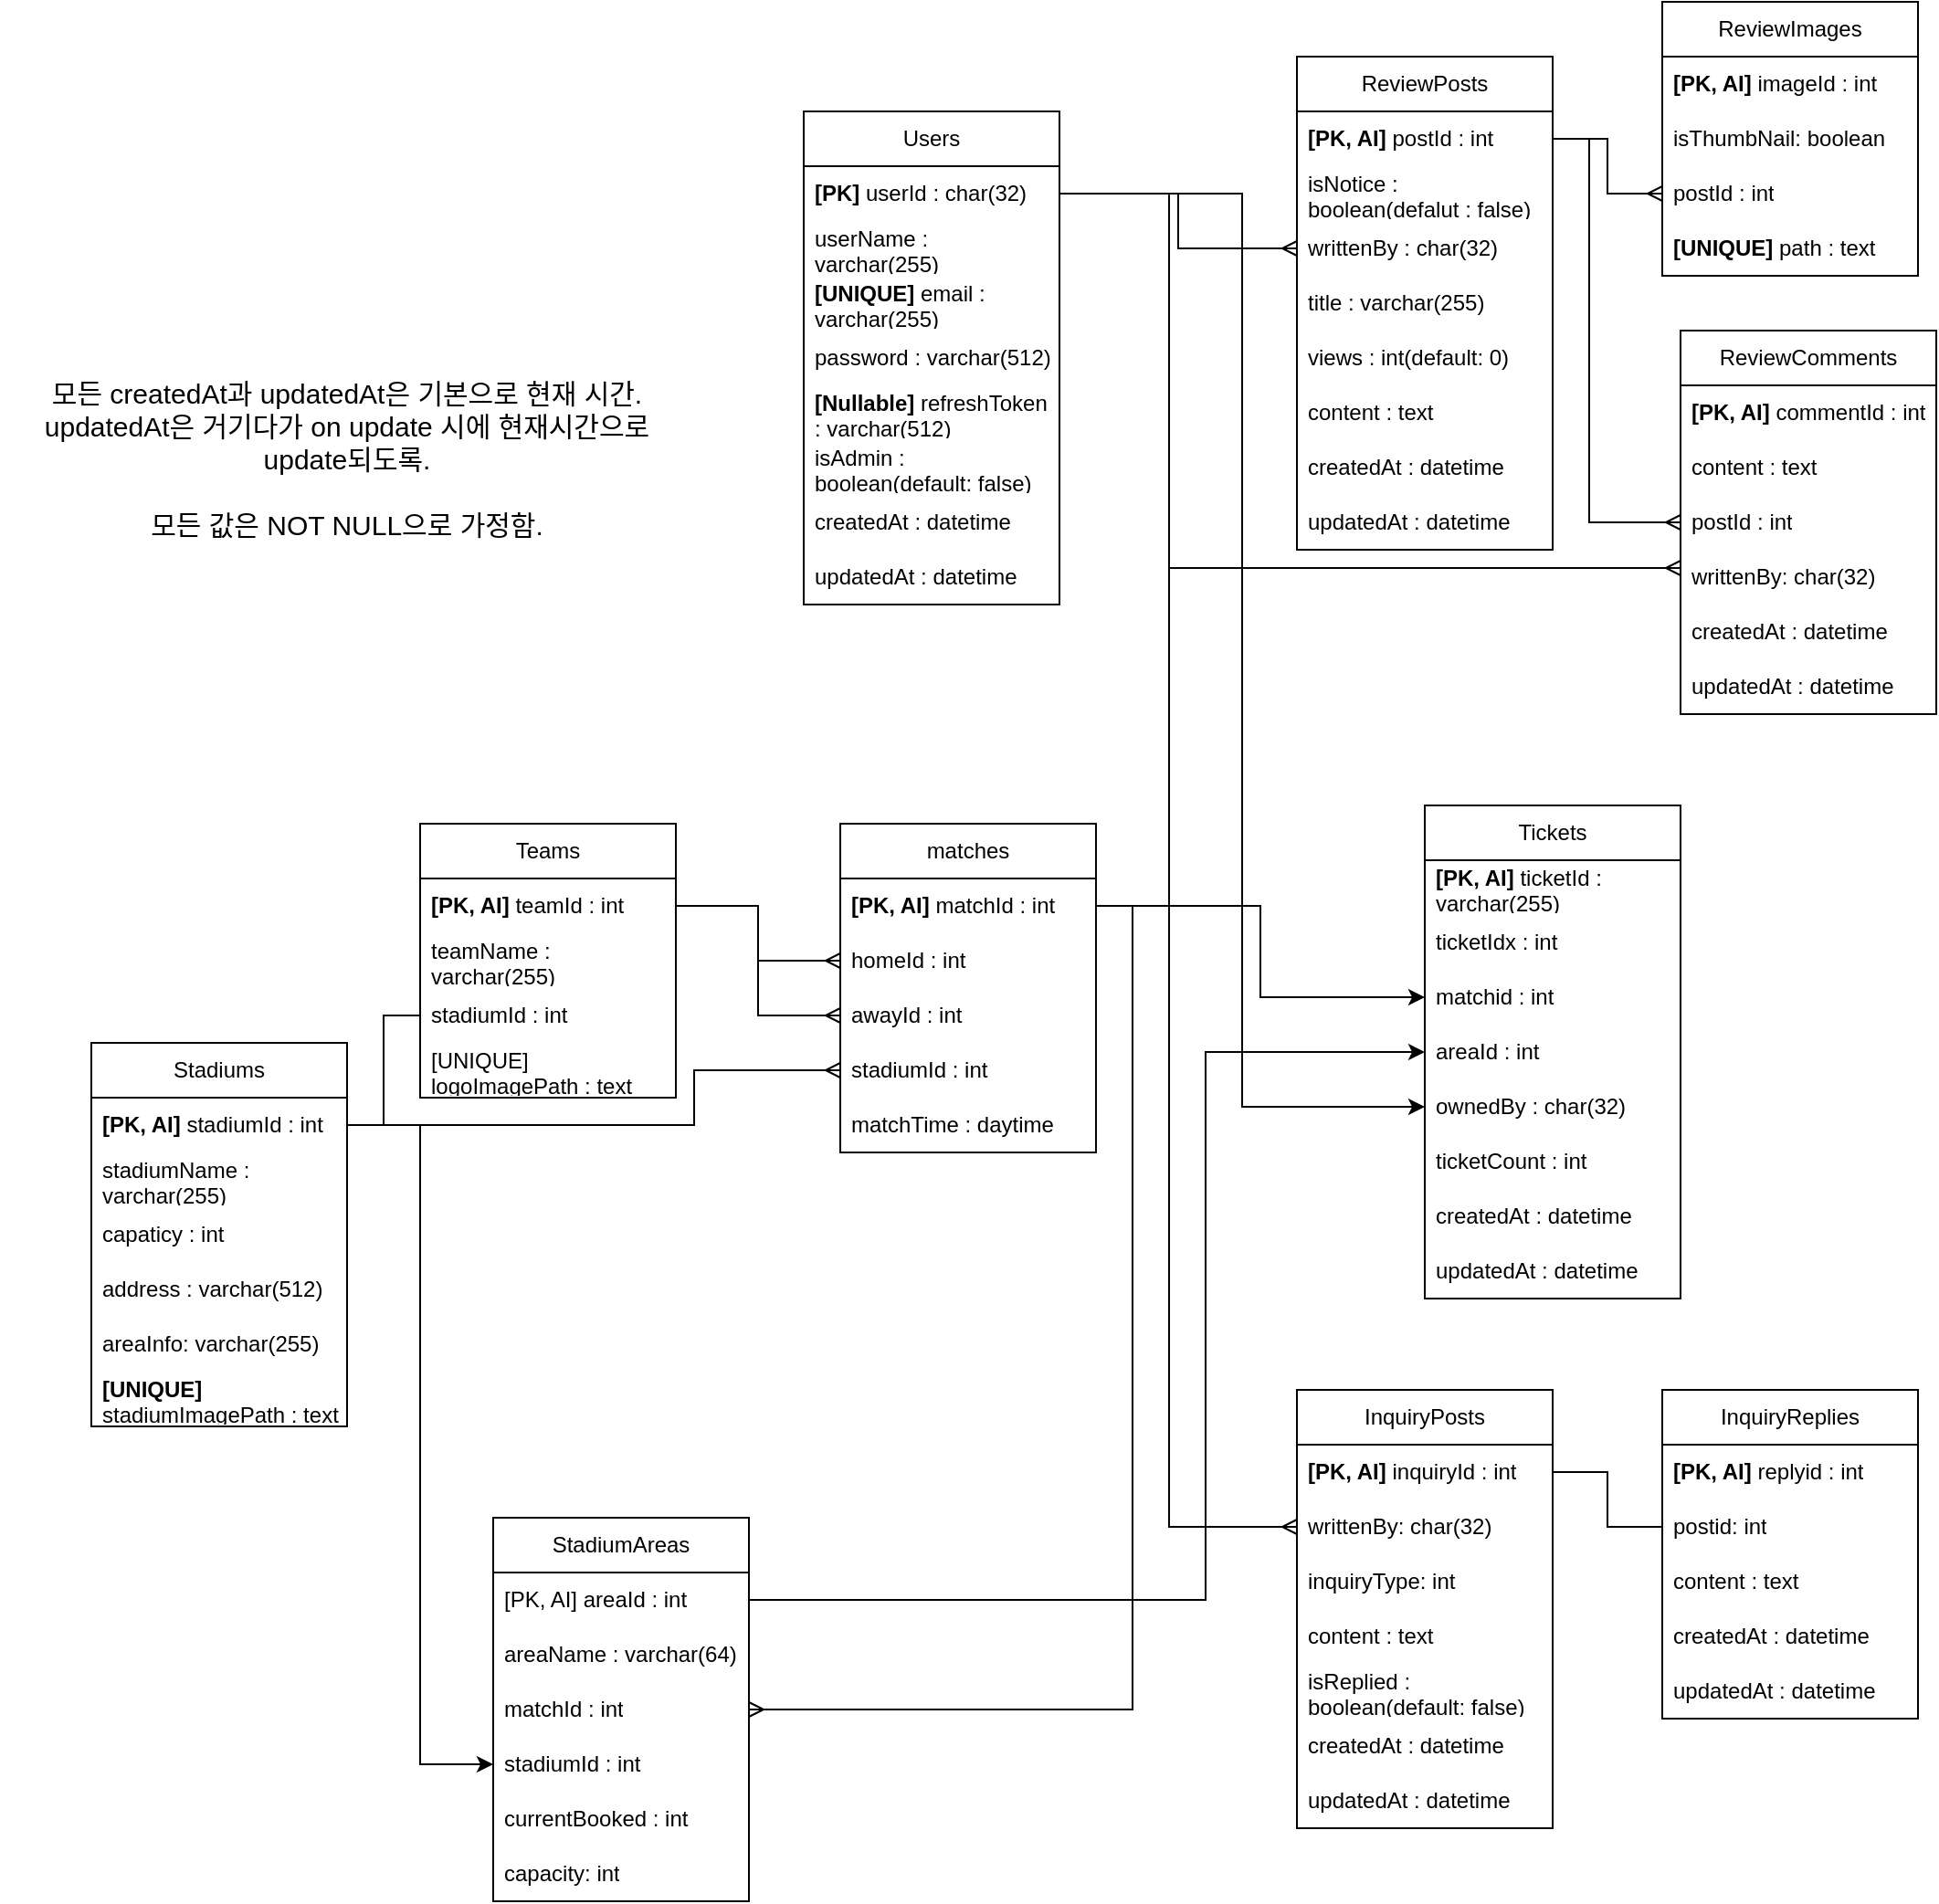 <mxfile version="24.6.5" type="github">
  <diagram name="페이지-1" id="QG6PySWnPF7Wi2rHiV-r">
    <mxGraphModel dx="2735" dy="1044" grid="1" gridSize="10" guides="1" tooltips="1" connect="1" arrows="1" fold="1" page="1" pageScale="1" pageWidth="827" pageHeight="1169" math="0" shadow="0">
      <root>
        <mxCell id="0" />
        <mxCell id="1" parent="0" />
        <mxCell id="8QeOCr2ISjK8fFJtApFH-1" value="Users" style="swimlane;fontStyle=0;childLayout=stackLayout;horizontal=1;startSize=30;horizontalStack=0;resizeParent=1;resizeParentMax=0;resizeLast=0;collapsible=1;marginBottom=0;whiteSpace=wrap;html=1;" vertex="1" parent="1">
          <mxGeometry x="50" y="90" width="140" height="270" as="geometry" />
        </mxCell>
        <mxCell id="8QeOCr2ISjK8fFJtApFH-2" value="&lt;b&gt;[PK]&lt;/b&gt; userId : char(32)" style="text;strokeColor=none;fillColor=none;align=left;verticalAlign=middle;spacingLeft=4;spacingRight=4;overflow=hidden;points=[[0,0.5],[1,0.5]];portConstraint=eastwest;rotatable=0;whiteSpace=wrap;html=1;" vertex="1" parent="8QeOCr2ISjK8fFJtApFH-1">
          <mxGeometry y="30" width="140" height="30" as="geometry" />
        </mxCell>
        <mxCell id="8QeOCr2ISjK8fFJtApFH-3" value="userName : varchar(255)" style="text;strokeColor=none;fillColor=none;align=left;verticalAlign=middle;spacingLeft=4;spacingRight=4;overflow=hidden;points=[[0,0.5],[1,0.5]];portConstraint=eastwest;rotatable=0;whiteSpace=wrap;html=1;" vertex="1" parent="8QeOCr2ISjK8fFJtApFH-1">
          <mxGeometry y="60" width="140" height="30" as="geometry" />
        </mxCell>
        <mxCell id="8QeOCr2ISjK8fFJtApFH-5" value="&lt;b&gt;[UNIQUE]&lt;/b&gt; email : varchar(255)" style="text;strokeColor=none;fillColor=none;align=left;verticalAlign=middle;spacingLeft=4;spacingRight=4;overflow=hidden;points=[[0,0.5],[1,0.5]];portConstraint=eastwest;rotatable=0;whiteSpace=wrap;html=1;" vertex="1" parent="8QeOCr2ISjK8fFJtApFH-1">
          <mxGeometry y="90" width="140" height="30" as="geometry" />
        </mxCell>
        <mxCell id="8QeOCr2ISjK8fFJtApFH-6" value="password : varchar(512)" style="text;strokeColor=none;fillColor=none;align=left;verticalAlign=middle;spacingLeft=4;spacingRight=4;overflow=hidden;points=[[0,0.5],[1,0.5]];portConstraint=eastwest;rotatable=0;whiteSpace=wrap;html=1;" vertex="1" parent="8QeOCr2ISjK8fFJtApFH-1">
          <mxGeometry y="120" width="140" height="30" as="geometry" />
        </mxCell>
        <mxCell id="8QeOCr2ISjK8fFJtApFH-7" value="&lt;b&gt;[Nullable]&lt;/b&gt; refreshToken : varchar(512)" style="text;strokeColor=none;fillColor=none;align=left;verticalAlign=middle;spacingLeft=4;spacingRight=4;overflow=hidden;points=[[0,0.5],[1,0.5]];portConstraint=eastwest;rotatable=0;whiteSpace=wrap;html=1;" vertex="1" parent="8QeOCr2ISjK8fFJtApFH-1">
          <mxGeometry y="150" width="140" height="30" as="geometry" />
        </mxCell>
        <mxCell id="8QeOCr2ISjK8fFJtApFH-9" value="isAdmin : boolean(default: false)" style="text;strokeColor=none;fillColor=none;align=left;verticalAlign=middle;spacingLeft=4;spacingRight=4;overflow=hidden;points=[[0,0.5],[1,0.5]];portConstraint=eastwest;rotatable=0;whiteSpace=wrap;html=1;" vertex="1" parent="8QeOCr2ISjK8fFJtApFH-1">
          <mxGeometry y="180" width="140" height="30" as="geometry" />
        </mxCell>
        <mxCell id="8QeOCr2ISjK8fFJtApFH-8" value="createdAt : datetime" style="text;strokeColor=none;fillColor=none;align=left;verticalAlign=middle;spacingLeft=4;spacingRight=4;overflow=hidden;points=[[0,0.5],[1,0.5]];portConstraint=eastwest;rotatable=0;whiteSpace=wrap;html=1;" vertex="1" parent="8QeOCr2ISjK8fFJtApFH-1">
          <mxGeometry y="210" width="140" height="30" as="geometry" />
        </mxCell>
        <mxCell id="8QeOCr2ISjK8fFJtApFH-4" value="updatedAt : datetime" style="text;strokeColor=none;fillColor=none;align=left;verticalAlign=middle;spacingLeft=4;spacingRight=4;overflow=hidden;points=[[0,0.5],[1,0.5]];portConstraint=eastwest;rotatable=0;whiteSpace=wrap;html=1;" vertex="1" parent="8QeOCr2ISjK8fFJtApFH-1">
          <mxGeometry y="240" width="140" height="30" as="geometry" />
        </mxCell>
        <mxCell id="8QeOCr2ISjK8fFJtApFH-11" value="ReviewPosts" style="swimlane;fontStyle=0;childLayout=stackLayout;horizontal=1;startSize=30;horizontalStack=0;resizeParent=1;resizeParentMax=0;resizeLast=0;collapsible=1;marginBottom=0;whiteSpace=wrap;html=1;" vertex="1" parent="1">
          <mxGeometry x="320" y="60" width="140" height="270" as="geometry" />
        </mxCell>
        <mxCell id="8QeOCr2ISjK8fFJtApFH-12" value="&lt;b&gt;[PK, AI]&lt;/b&gt; postId : int" style="text;strokeColor=none;fillColor=none;align=left;verticalAlign=middle;spacingLeft=4;spacingRight=4;overflow=hidden;points=[[0,0.5],[1,0.5]];portConstraint=eastwest;rotatable=0;whiteSpace=wrap;html=1;" vertex="1" parent="8QeOCr2ISjK8fFJtApFH-11">
          <mxGeometry y="30" width="140" height="30" as="geometry" />
        </mxCell>
        <mxCell id="8QeOCr2ISjK8fFJtApFH-114" value="isNotice : boolean(defalut : false)" style="text;strokeColor=none;fillColor=none;align=left;verticalAlign=middle;spacingLeft=4;spacingRight=4;overflow=hidden;points=[[0,0.5],[1,0.5]];portConstraint=eastwest;rotatable=0;whiteSpace=wrap;html=1;" vertex="1" parent="8QeOCr2ISjK8fFJtApFH-11">
          <mxGeometry y="60" width="140" height="30" as="geometry" />
        </mxCell>
        <mxCell id="8QeOCr2ISjK8fFJtApFH-13" value="writtenBy : char(32)" style="text;strokeColor=none;fillColor=none;align=left;verticalAlign=middle;spacingLeft=4;spacingRight=4;overflow=hidden;points=[[0,0.5],[1,0.5]];portConstraint=eastwest;rotatable=0;whiteSpace=wrap;html=1;" vertex="1" parent="8QeOCr2ISjK8fFJtApFH-11">
          <mxGeometry y="90" width="140" height="30" as="geometry" />
        </mxCell>
        <mxCell id="8QeOCr2ISjK8fFJtApFH-15" value="title : varchar(255)" style="text;strokeColor=none;fillColor=none;align=left;verticalAlign=middle;spacingLeft=4;spacingRight=4;overflow=hidden;points=[[0,0.5],[1,0.5]];portConstraint=eastwest;rotatable=0;whiteSpace=wrap;html=1;" vertex="1" parent="8QeOCr2ISjK8fFJtApFH-11">
          <mxGeometry y="120" width="140" height="30" as="geometry" />
        </mxCell>
        <mxCell id="8QeOCr2ISjK8fFJtApFH-18" value="views : int(default: 0)" style="text;strokeColor=none;fillColor=none;align=left;verticalAlign=middle;spacingLeft=4;spacingRight=4;overflow=hidden;points=[[0,0.5],[1,0.5]];portConstraint=eastwest;rotatable=0;whiteSpace=wrap;html=1;" vertex="1" parent="8QeOCr2ISjK8fFJtApFH-11">
          <mxGeometry y="150" width="140" height="30" as="geometry" />
        </mxCell>
        <mxCell id="8QeOCr2ISjK8fFJtApFH-16" value="content : text" style="text;strokeColor=none;fillColor=none;align=left;verticalAlign=middle;spacingLeft=4;spacingRight=4;overflow=hidden;points=[[0,0.5],[1,0.5]];portConstraint=eastwest;rotatable=0;whiteSpace=wrap;html=1;" vertex="1" parent="8QeOCr2ISjK8fFJtApFH-11">
          <mxGeometry y="180" width="140" height="30" as="geometry" />
        </mxCell>
        <mxCell id="8QeOCr2ISjK8fFJtApFH-19" value="createdAt : datetime" style="text;strokeColor=none;fillColor=none;align=left;verticalAlign=middle;spacingLeft=4;spacingRight=4;overflow=hidden;points=[[0,0.5],[1,0.5]];portConstraint=eastwest;rotatable=0;whiteSpace=wrap;html=1;" vertex="1" parent="8QeOCr2ISjK8fFJtApFH-11">
          <mxGeometry y="210" width="140" height="30" as="geometry" />
        </mxCell>
        <mxCell id="8QeOCr2ISjK8fFJtApFH-14" value="updatedAt : datetime" style="text;strokeColor=none;fillColor=none;align=left;verticalAlign=middle;spacingLeft=4;spacingRight=4;overflow=hidden;points=[[0,0.5],[1,0.5]];portConstraint=eastwest;rotatable=0;whiteSpace=wrap;html=1;" vertex="1" parent="8QeOCr2ISjK8fFJtApFH-11">
          <mxGeometry y="240" width="140" height="30" as="geometry" />
        </mxCell>
        <mxCell id="8QeOCr2ISjK8fFJtApFH-20" style="edgeStyle=orthogonalEdgeStyle;rounded=0;orthogonalLoop=1;jettySize=auto;html=1;exitX=1;exitY=0.5;exitDx=0;exitDy=0;entryX=0;entryY=0.5;entryDx=0;entryDy=0;endArrow=ERmany;endFill=0;" edge="1" parent="1" source="8QeOCr2ISjK8fFJtApFH-2" target="8QeOCr2ISjK8fFJtApFH-13">
          <mxGeometry relative="1" as="geometry" />
        </mxCell>
        <mxCell id="8QeOCr2ISjK8fFJtApFH-21" value="ReviewComments" style="swimlane;fontStyle=0;childLayout=stackLayout;horizontal=1;startSize=30;horizontalStack=0;resizeParent=1;resizeParentMax=0;resizeLast=0;collapsible=1;marginBottom=0;whiteSpace=wrap;html=1;" vertex="1" parent="1">
          <mxGeometry x="530" y="210" width="140" height="210" as="geometry" />
        </mxCell>
        <mxCell id="8QeOCr2ISjK8fFJtApFH-22" value="&lt;b&gt;[PK, AI]&lt;/b&gt; commentId : int" style="text;strokeColor=none;fillColor=none;align=left;verticalAlign=middle;spacingLeft=4;spacingRight=4;overflow=hidden;points=[[0,0.5],[1,0.5]];portConstraint=eastwest;rotatable=0;whiteSpace=wrap;html=1;" vertex="1" parent="8QeOCr2ISjK8fFJtApFH-21">
          <mxGeometry y="30" width="140" height="30" as="geometry" />
        </mxCell>
        <mxCell id="8QeOCr2ISjK8fFJtApFH-23" value="content : text" style="text;strokeColor=none;fillColor=none;align=left;verticalAlign=middle;spacingLeft=4;spacingRight=4;overflow=hidden;points=[[0,0.5],[1,0.5]];portConstraint=eastwest;rotatable=0;whiteSpace=wrap;html=1;" vertex="1" parent="8QeOCr2ISjK8fFJtApFH-21">
          <mxGeometry y="60" width="140" height="30" as="geometry" />
        </mxCell>
        <mxCell id="8QeOCr2ISjK8fFJtApFH-26" value="postId : int" style="text;strokeColor=none;fillColor=none;align=left;verticalAlign=middle;spacingLeft=4;spacingRight=4;overflow=hidden;points=[[0,0.5],[1,0.5]];portConstraint=eastwest;rotatable=0;whiteSpace=wrap;html=1;" vertex="1" parent="8QeOCr2ISjK8fFJtApFH-21">
          <mxGeometry y="90" width="140" height="30" as="geometry" />
        </mxCell>
        <mxCell id="8QeOCr2ISjK8fFJtApFH-27" value="writtenBy: char(32)" style="text;strokeColor=none;fillColor=none;align=left;verticalAlign=middle;spacingLeft=4;spacingRight=4;overflow=hidden;points=[[0,0.5],[1,0.5]];portConstraint=eastwest;rotatable=0;whiteSpace=wrap;html=1;" vertex="1" parent="8QeOCr2ISjK8fFJtApFH-21">
          <mxGeometry y="120" width="140" height="30" as="geometry" />
        </mxCell>
        <mxCell id="8QeOCr2ISjK8fFJtApFH-25" value="createdAt : datetime" style="text;strokeColor=none;fillColor=none;align=left;verticalAlign=middle;spacingLeft=4;spacingRight=4;overflow=hidden;points=[[0,0.5],[1,0.5]];portConstraint=eastwest;rotatable=0;whiteSpace=wrap;html=1;" vertex="1" parent="8QeOCr2ISjK8fFJtApFH-21">
          <mxGeometry y="150" width="140" height="30" as="geometry" />
        </mxCell>
        <mxCell id="8QeOCr2ISjK8fFJtApFH-24" value="updatedAt : datetime" style="text;strokeColor=none;fillColor=none;align=left;verticalAlign=middle;spacingLeft=4;spacingRight=4;overflow=hidden;points=[[0,0.5],[1,0.5]];portConstraint=eastwest;rotatable=0;whiteSpace=wrap;html=1;" vertex="1" parent="8QeOCr2ISjK8fFJtApFH-21">
          <mxGeometry y="180" width="140" height="30" as="geometry" />
        </mxCell>
        <mxCell id="8QeOCr2ISjK8fFJtApFH-28" style="edgeStyle=orthogonalEdgeStyle;rounded=0;orthogonalLoop=1;jettySize=auto;html=1;exitX=1;exitY=0.5;exitDx=0;exitDy=0;endArrow=ERmany;endFill=0;" edge="1" parent="1" source="8QeOCr2ISjK8fFJtApFH-2">
          <mxGeometry relative="1" as="geometry">
            <mxPoint x="530" y="340" as="targetPoint" />
            <Array as="points">
              <mxPoint x="250" y="135" />
              <mxPoint x="250" y="340" />
            </Array>
          </mxGeometry>
        </mxCell>
        <mxCell id="8QeOCr2ISjK8fFJtApFH-31" style="edgeStyle=orthogonalEdgeStyle;rounded=0;orthogonalLoop=1;jettySize=auto;html=1;exitX=1;exitY=0.5;exitDx=0;exitDy=0;entryX=0;entryY=0.5;entryDx=0;entryDy=0;endArrow=ERmany;endFill=0;" edge="1" parent="1" source="8QeOCr2ISjK8fFJtApFH-12" target="8QeOCr2ISjK8fFJtApFH-26">
          <mxGeometry relative="1" as="geometry">
            <Array as="points">
              <mxPoint x="480" y="105" />
              <mxPoint x="480" y="315" />
            </Array>
          </mxGeometry>
        </mxCell>
        <mxCell id="8QeOCr2ISjK8fFJtApFH-32" value="Tickets" style="swimlane;fontStyle=0;childLayout=stackLayout;horizontal=1;startSize=30;horizontalStack=0;resizeParent=1;resizeParentMax=0;resizeLast=0;collapsible=1;marginBottom=0;whiteSpace=wrap;html=1;" vertex="1" parent="1">
          <mxGeometry x="390" y="470" width="140" height="270" as="geometry" />
        </mxCell>
        <mxCell id="8QeOCr2ISjK8fFJtApFH-33" value="&lt;b&gt;[PK, AI]&lt;/b&gt; ticketId : varchar(255)" style="text;strokeColor=none;fillColor=none;align=left;verticalAlign=middle;spacingLeft=4;spacingRight=4;overflow=hidden;points=[[0,0.5],[1,0.5]];portConstraint=eastwest;rotatable=0;whiteSpace=wrap;html=1;" vertex="1" parent="8QeOCr2ISjK8fFJtApFH-32">
          <mxGeometry y="30" width="140" height="30" as="geometry" />
        </mxCell>
        <mxCell id="8QeOCr2ISjK8fFJtApFH-36" value="ticketIdx : int" style="text;strokeColor=none;fillColor=none;align=left;verticalAlign=middle;spacingLeft=4;spacingRight=4;overflow=hidden;points=[[0,0.5],[1,0.5]];portConstraint=eastwest;rotatable=0;whiteSpace=wrap;html=1;" vertex="1" parent="8QeOCr2ISjK8fFJtApFH-32">
          <mxGeometry y="60" width="140" height="30" as="geometry" />
        </mxCell>
        <mxCell id="8QeOCr2ISjK8fFJtApFH-34" value="matchid : int" style="text;strokeColor=none;fillColor=none;align=left;verticalAlign=middle;spacingLeft=4;spacingRight=4;overflow=hidden;points=[[0,0.5],[1,0.5]];portConstraint=eastwest;rotatable=0;whiteSpace=wrap;html=1;" vertex="1" parent="8QeOCr2ISjK8fFJtApFH-32">
          <mxGeometry y="90" width="140" height="30" as="geometry" />
        </mxCell>
        <mxCell id="8QeOCr2ISjK8fFJtApFH-130" value="areaId : int" style="text;strokeColor=none;fillColor=none;align=left;verticalAlign=middle;spacingLeft=4;spacingRight=4;overflow=hidden;points=[[0,0.5],[1,0.5]];portConstraint=eastwest;rotatable=0;whiteSpace=wrap;html=1;" vertex="1" parent="8QeOCr2ISjK8fFJtApFH-32">
          <mxGeometry y="120" width="140" height="30" as="geometry" />
        </mxCell>
        <mxCell id="8QeOCr2ISjK8fFJtApFH-37" value="ownedBy : char(32)" style="text;strokeColor=none;fillColor=none;align=left;verticalAlign=middle;spacingLeft=4;spacingRight=4;overflow=hidden;points=[[0,0.5],[1,0.5]];portConstraint=eastwest;rotatable=0;whiteSpace=wrap;html=1;" vertex="1" parent="8QeOCr2ISjK8fFJtApFH-32">
          <mxGeometry y="150" width="140" height="30" as="geometry" />
        </mxCell>
        <mxCell id="8QeOCr2ISjK8fFJtApFH-117" value="ticketCount : int" style="text;strokeColor=none;fillColor=none;align=left;verticalAlign=middle;spacingLeft=4;spacingRight=4;overflow=hidden;points=[[0,0.5],[1,0.5]];portConstraint=eastwest;rotatable=0;whiteSpace=wrap;html=1;" vertex="1" parent="8QeOCr2ISjK8fFJtApFH-32">
          <mxGeometry y="180" width="140" height="30" as="geometry" />
        </mxCell>
        <mxCell id="8QeOCr2ISjK8fFJtApFH-35" value="createdAt : datetime" style="text;strokeColor=none;fillColor=none;align=left;verticalAlign=middle;spacingLeft=4;spacingRight=4;overflow=hidden;points=[[0,0.5],[1,0.5]];portConstraint=eastwest;rotatable=0;whiteSpace=wrap;html=1;" vertex="1" parent="8QeOCr2ISjK8fFJtApFH-32">
          <mxGeometry y="210" width="140" height="30" as="geometry" />
        </mxCell>
        <mxCell id="8QeOCr2ISjK8fFJtApFH-38" value="updatedAt : datetime" style="text;strokeColor=none;fillColor=none;align=left;verticalAlign=middle;spacingLeft=4;spacingRight=4;overflow=hidden;points=[[0,0.5],[1,0.5]];portConstraint=eastwest;rotatable=0;whiteSpace=wrap;html=1;" vertex="1" parent="8QeOCr2ISjK8fFJtApFH-32">
          <mxGeometry y="240" width="140" height="30" as="geometry" />
        </mxCell>
        <mxCell id="8QeOCr2ISjK8fFJtApFH-40" value="matches" style="swimlane;fontStyle=0;childLayout=stackLayout;horizontal=1;startSize=30;horizontalStack=0;resizeParent=1;resizeParentMax=0;resizeLast=0;collapsible=1;marginBottom=0;whiteSpace=wrap;html=1;" vertex="1" parent="1">
          <mxGeometry x="70" y="480" width="140" height="180" as="geometry" />
        </mxCell>
        <mxCell id="8QeOCr2ISjK8fFJtApFH-41" value="&lt;b&gt;[PK, AI]&lt;/b&gt;&amp;nbsp;matchId : int" style="text;strokeColor=none;fillColor=none;align=left;verticalAlign=middle;spacingLeft=4;spacingRight=4;overflow=hidden;points=[[0,0.5],[1,0.5]];portConstraint=eastwest;rotatable=0;whiteSpace=wrap;html=1;" vertex="1" parent="8QeOCr2ISjK8fFJtApFH-40">
          <mxGeometry y="30" width="140" height="30" as="geometry" />
        </mxCell>
        <mxCell id="8QeOCr2ISjK8fFJtApFH-42" value="homeId : int" style="text;strokeColor=none;fillColor=none;align=left;verticalAlign=middle;spacingLeft=4;spacingRight=4;overflow=hidden;points=[[0,0.5],[1,0.5]];portConstraint=eastwest;rotatable=0;whiteSpace=wrap;html=1;" vertex="1" parent="8QeOCr2ISjK8fFJtApFH-40">
          <mxGeometry y="60" width="140" height="30" as="geometry" />
        </mxCell>
        <mxCell id="8QeOCr2ISjK8fFJtApFH-43" value="awayId : int" style="text;strokeColor=none;fillColor=none;align=left;verticalAlign=middle;spacingLeft=4;spacingRight=4;overflow=hidden;points=[[0,0.5],[1,0.5]];portConstraint=eastwest;rotatable=0;whiteSpace=wrap;html=1;" vertex="1" parent="8QeOCr2ISjK8fFJtApFH-40">
          <mxGeometry y="90" width="140" height="30" as="geometry" />
        </mxCell>
        <mxCell id="8QeOCr2ISjK8fFJtApFH-44" value="stadiumId : int" style="text;strokeColor=none;fillColor=none;align=left;verticalAlign=middle;spacingLeft=4;spacingRight=4;overflow=hidden;points=[[0,0.5],[1,0.5]];portConstraint=eastwest;rotatable=0;whiteSpace=wrap;html=1;" vertex="1" parent="8QeOCr2ISjK8fFJtApFH-40">
          <mxGeometry y="120" width="140" height="30" as="geometry" />
        </mxCell>
        <mxCell id="8QeOCr2ISjK8fFJtApFH-45" value="matchTime : daytime" style="text;strokeColor=none;fillColor=none;align=left;verticalAlign=middle;spacingLeft=4;spacingRight=4;overflow=hidden;points=[[0,0.5],[1,0.5]];portConstraint=eastwest;rotatable=0;whiteSpace=wrap;html=1;" vertex="1" parent="8QeOCr2ISjK8fFJtApFH-40">
          <mxGeometry y="150" width="140" height="30" as="geometry" />
        </mxCell>
        <mxCell id="8QeOCr2ISjK8fFJtApFH-47" value="Teams" style="swimlane;fontStyle=0;childLayout=stackLayout;horizontal=1;startSize=30;horizontalStack=0;resizeParent=1;resizeParentMax=0;resizeLast=0;collapsible=1;marginBottom=0;whiteSpace=wrap;html=1;" vertex="1" parent="1">
          <mxGeometry x="-160" y="480" width="140" height="150" as="geometry" />
        </mxCell>
        <mxCell id="8QeOCr2ISjK8fFJtApFH-48" value="&lt;b&gt;[PK, AI]&lt;/b&gt; teamId : int" style="text;strokeColor=none;fillColor=none;align=left;verticalAlign=middle;spacingLeft=4;spacingRight=4;overflow=hidden;points=[[0,0.5],[1,0.5]];portConstraint=eastwest;rotatable=0;whiteSpace=wrap;html=1;" vertex="1" parent="8QeOCr2ISjK8fFJtApFH-47">
          <mxGeometry y="30" width="140" height="30" as="geometry" />
        </mxCell>
        <mxCell id="8QeOCr2ISjK8fFJtApFH-49" value="teamName : varchar(255)" style="text;strokeColor=none;fillColor=none;align=left;verticalAlign=middle;spacingLeft=4;spacingRight=4;overflow=hidden;points=[[0,0.5],[1,0.5]];portConstraint=eastwest;rotatable=0;whiteSpace=wrap;html=1;" vertex="1" parent="8QeOCr2ISjK8fFJtApFH-47">
          <mxGeometry y="60" width="140" height="30" as="geometry" />
        </mxCell>
        <mxCell id="8QeOCr2ISjK8fFJtApFH-115" value="stadiumId : int" style="text;strokeColor=none;fillColor=none;align=left;verticalAlign=middle;spacingLeft=4;spacingRight=4;overflow=hidden;points=[[0,0.5],[1,0.5]];portConstraint=eastwest;rotatable=0;whiteSpace=wrap;html=1;" vertex="1" parent="8QeOCr2ISjK8fFJtApFH-47">
          <mxGeometry y="90" width="140" height="30" as="geometry" />
        </mxCell>
        <mxCell id="8QeOCr2ISjK8fFJtApFH-50" value="[UNIQUE] logoImagePath : text" style="text;strokeColor=none;fillColor=none;align=left;verticalAlign=middle;spacingLeft=4;spacingRight=4;overflow=hidden;points=[[0,0.5],[1,0.5]];portConstraint=eastwest;rotatable=0;whiteSpace=wrap;html=1;" vertex="1" parent="8QeOCr2ISjK8fFJtApFH-47">
          <mxGeometry y="120" width="140" height="30" as="geometry" />
        </mxCell>
        <mxCell id="8QeOCr2ISjK8fFJtApFH-51" value="Stadiums" style="swimlane;fontStyle=0;childLayout=stackLayout;horizontal=1;startSize=30;horizontalStack=0;resizeParent=1;resizeParentMax=0;resizeLast=0;collapsible=1;marginBottom=0;whiteSpace=wrap;html=1;" vertex="1" parent="1">
          <mxGeometry x="-340" y="600" width="140" height="210" as="geometry" />
        </mxCell>
        <mxCell id="8QeOCr2ISjK8fFJtApFH-52" value="&lt;b&gt;[PK, AI]&lt;/b&gt; stadiumId : int" style="text;strokeColor=none;fillColor=none;align=left;verticalAlign=middle;spacingLeft=4;spacingRight=4;overflow=hidden;points=[[0,0.5],[1,0.5]];portConstraint=eastwest;rotatable=0;whiteSpace=wrap;html=1;" vertex="1" parent="8QeOCr2ISjK8fFJtApFH-51">
          <mxGeometry y="30" width="140" height="30" as="geometry" />
        </mxCell>
        <mxCell id="8QeOCr2ISjK8fFJtApFH-59" value="stadiumName : varchar(255)" style="text;strokeColor=none;fillColor=none;align=left;verticalAlign=middle;spacingLeft=4;spacingRight=4;overflow=hidden;points=[[0,0.5],[1,0.5]];portConstraint=eastwest;rotatable=0;whiteSpace=wrap;html=1;" vertex="1" parent="8QeOCr2ISjK8fFJtApFH-51">
          <mxGeometry y="60" width="140" height="30" as="geometry" />
        </mxCell>
        <mxCell id="8QeOCr2ISjK8fFJtApFH-53" value="capaticy : int" style="text;strokeColor=none;fillColor=none;align=left;verticalAlign=middle;spacingLeft=4;spacingRight=4;overflow=hidden;points=[[0,0.5],[1,0.5]];portConstraint=eastwest;rotatable=0;whiteSpace=wrap;html=1;" vertex="1" parent="8QeOCr2ISjK8fFJtApFH-51">
          <mxGeometry y="90" width="140" height="30" as="geometry" />
        </mxCell>
        <mxCell id="8QeOCr2ISjK8fFJtApFH-54" value="address : varchar(512)" style="text;strokeColor=none;fillColor=none;align=left;verticalAlign=middle;spacingLeft=4;spacingRight=4;overflow=hidden;points=[[0,0.5],[1,0.5]];portConstraint=eastwest;rotatable=0;whiteSpace=wrap;html=1;" vertex="1" parent="8QeOCr2ISjK8fFJtApFH-51">
          <mxGeometry y="120" width="140" height="30" as="geometry" />
        </mxCell>
        <mxCell id="8QeOCr2ISjK8fFJtApFH-135" value="areaInfo: varchar(255)" style="text;strokeColor=none;fillColor=none;align=left;verticalAlign=middle;spacingLeft=4;spacingRight=4;overflow=hidden;points=[[0,0.5],[1,0.5]];portConstraint=eastwest;rotatable=0;whiteSpace=wrap;html=1;" vertex="1" parent="8QeOCr2ISjK8fFJtApFH-51">
          <mxGeometry y="150" width="140" height="30" as="geometry" />
        </mxCell>
        <mxCell id="8QeOCr2ISjK8fFJtApFH-112" value="&lt;b&gt;[UNIQUE]&lt;/b&gt;&amp;nbsp; stadiumImagePath : text" style="text;strokeColor=none;fillColor=none;align=left;verticalAlign=middle;spacingLeft=4;spacingRight=4;overflow=hidden;points=[[0,0.5],[1,0.5]];portConstraint=eastwest;rotatable=0;whiteSpace=wrap;html=1;" vertex="1" parent="8QeOCr2ISjK8fFJtApFH-51">
          <mxGeometry y="180" width="140" height="30" as="geometry" />
        </mxCell>
        <mxCell id="8QeOCr2ISjK8fFJtApFH-55" style="edgeStyle=orthogonalEdgeStyle;rounded=0;orthogonalLoop=1;jettySize=auto;html=1;exitX=1;exitY=0.5;exitDx=0;exitDy=0;entryX=0;entryY=0.5;entryDx=0;entryDy=0;endArrow=ERmany;endFill=0;" edge="1" parent="1" source="8QeOCr2ISjK8fFJtApFH-52" target="8QeOCr2ISjK8fFJtApFH-44">
          <mxGeometry relative="1" as="geometry">
            <Array as="points">
              <mxPoint x="-10" y="645" />
              <mxPoint x="-10" y="615" />
            </Array>
          </mxGeometry>
        </mxCell>
        <mxCell id="8QeOCr2ISjK8fFJtApFH-56" style="edgeStyle=orthogonalEdgeStyle;rounded=0;orthogonalLoop=1;jettySize=auto;html=1;exitX=1;exitY=0.5;exitDx=0;exitDy=0;entryX=0;entryY=0.5;entryDx=0;entryDy=0;endArrow=ERmany;endFill=0;" edge="1" parent="1" source="8QeOCr2ISjK8fFJtApFH-48" target="8QeOCr2ISjK8fFJtApFH-42">
          <mxGeometry relative="1" as="geometry" />
        </mxCell>
        <mxCell id="8QeOCr2ISjK8fFJtApFH-57" style="edgeStyle=orthogonalEdgeStyle;rounded=0;orthogonalLoop=1;jettySize=auto;html=1;exitX=1;exitY=0.5;exitDx=0;exitDy=0;entryX=0;entryY=0.5;entryDx=0;entryDy=0;endArrow=ERmany;endFill=0;" edge="1" parent="1" source="8QeOCr2ISjK8fFJtApFH-48" target="8QeOCr2ISjK8fFJtApFH-43">
          <mxGeometry relative="1" as="geometry" />
        </mxCell>
        <mxCell id="8QeOCr2ISjK8fFJtApFH-60" value="InquiryPosts" style="swimlane;fontStyle=0;childLayout=stackLayout;horizontal=1;startSize=30;horizontalStack=0;resizeParent=1;resizeParentMax=0;resizeLast=0;collapsible=1;marginBottom=0;whiteSpace=wrap;html=1;" vertex="1" parent="1">
          <mxGeometry x="320" y="790" width="140" height="240" as="geometry" />
        </mxCell>
        <mxCell id="8QeOCr2ISjK8fFJtApFH-62" value="&lt;b&gt;[PK, AI]&lt;/b&gt; inquiryId : int" style="text;strokeColor=none;fillColor=none;align=left;verticalAlign=middle;spacingLeft=4;spacingRight=4;overflow=hidden;points=[[0,0.5],[1,0.5]];portConstraint=eastwest;rotatable=0;whiteSpace=wrap;html=1;" vertex="1" parent="8QeOCr2ISjK8fFJtApFH-60">
          <mxGeometry y="30" width="140" height="30" as="geometry" />
        </mxCell>
        <mxCell id="8QeOCr2ISjK8fFJtApFH-64" value="writtenBy: char(32)" style="text;strokeColor=none;fillColor=none;align=left;verticalAlign=middle;spacingLeft=4;spacingRight=4;overflow=hidden;points=[[0,0.5],[1,0.5]];portConstraint=eastwest;rotatable=0;whiteSpace=wrap;html=1;" vertex="1" parent="8QeOCr2ISjK8fFJtApFH-60">
          <mxGeometry y="60" width="140" height="30" as="geometry" />
        </mxCell>
        <mxCell id="8QeOCr2ISjK8fFJtApFH-65" value="inquiryType: int" style="text;strokeColor=none;fillColor=none;align=left;verticalAlign=middle;spacingLeft=4;spacingRight=4;overflow=hidden;points=[[0,0.5],[1,0.5]];portConstraint=eastwest;rotatable=0;whiteSpace=wrap;html=1;" vertex="1" parent="8QeOCr2ISjK8fFJtApFH-60">
          <mxGeometry y="90" width="140" height="30" as="geometry" />
        </mxCell>
        <mxCell id="8QeOCr2ISjK8fFJtApFH-63" value="content : text" style="text;strokeColor=none;fillColor=none;align=left;verticalAlign=middle;spacingLeft=4;spacingRight=4;overflow=hidden;points=[[0,0.5],[1,0.5]];portConstraint=eastwest;rotatable=0;whiteSpace=wrap;html=1;" vertex="1" parent="8QeOCr2ISjK8fFJtApFH-60">
          <mxGeometry y="120" width="140" height="30" as="geometry" />
        </mxCell>
        <mxCell id="8QeOCr2ISjK8fFJtApFH-118" value="isReplied : boolean(default: false)" style="text;strokeColor=none;fillColor=none;align=left;verticalAlign=middle;spacingLeft=4;spacingRight=4;overflow=hidden;points=[[0,0.5],[1,0.5]];portConstraint=eastwest;rotatable=0;whiteSpace=wrap;html=1;" vertex="1" parent="8QeOCr2ISjK8fFJtApFH-60">
          <mxGeometry y="150" width="140" height="30" as="geometry" />
        </mxCell>
        <mxCell id="8QeOCr2ISjK8fFJtApFH-66" value="createdAt : datetime" style="text;strokeColor=none;fillColor=none;align=left;verticalAlign=middle;spacingLeft=4;spacingRight=4;overflow=hidden;points=[[0,0.5],[1,0.5]];portConstraint=eastwest;rotatable=0;whiteSpace=wrap;html=1;" vertex="1" parent="8QeOCr2ISjK8fFJtApFH-60">
          <mxGeometry y="180" width="140" height="30" as="geometry" />
        </mxCell>
        <mxCell id="8QeOCr2ISjK8fFJtApFH-67" value="updatedAt : datetime" style="text;strokeColor=none;fillColor=none;align=left;verticalAlign=middle;spacingLeft=4;spacingRight=4;overflow=hidden;points=[[0,0.5],[1,0.5]];portConstraint=eastwest;rotatable=0;whiteSpace=wrap;html=1;" vertex="1" parent="8QeOCr2ISjK8fFJtApFH-60">
          <mxGeometry y="210" width="140" height="30" as="geometry" />
        </mxCell>
        <mxCell id="8QeOCr2ISjK8fFJtApFH-68" value="InquiryReplies" style="swimlane;fontStyle=0;childLayout=stackLayout;horizontal=1;startSize=30;horizontalStack=0;resizeParent=1;resizeParentMax=0;resizeLast=0;collapsible=1;marginBottom=0;whiteSpace=wrap;html=1;" vertex="1" parent="1">
          <mxGeometry x="520" y="790" width="140" height="180" as="geometry" />
        </mxCell>
        <mxCell id="8QeOCr2ISjK8fFJtApFH-69" value="&lt;b&gt;[PK, AI] &lt;/b&gt;replyid : int" style="text;strokeColor=none;fillColor=none;align=left;verticalAlign=middle;spacingLeft=4;spacingRight=4;overflow=hidden;points=[[0,0.5],[1,0.5]];portConstraint=eastwest;rotatable=0;whiteSpace=wrap;html=1;" vertex="1" parent="8QeOCr2ISjK8fFJtApFH-68">
          <mxGeometry y="30" width="140" height="30" as="geometry" />
        </mxCell>
        <mxCell id="8QeOCr2ISjK8fFJtApFH-70" value="postid: int" style="text;strokeColor=none;fillColor=none;align=left;verticalAlign=middle;spacingLeft=4;spacingRight=4;overflow=hidden;points=[[0,0.5],[1,0.5]];portConstraint=eastwest;rotatable=0;whiteSpace=wrap;html=1;" vertex="1" parent="8QeOCr2ISjK8fFJtApFH-68">
          <mxGeometry y="60" width="140" height="30" as="geometry" />
        </mxCell>
        <mxCell id="8QeOCr2ISjK8fFJtApFH-72" value="content : text" style="text;strokeColor=none;fillColor=none;align=left;verticalAlign=middle;spacingLeft=4;spacingRight=4;overflow=hidden;points=[[0,0.5],[1,0.5]];portConstraint=eastwest;rotatable=0;whiteSpace=wrap;html=1;" vertex="1" parent="8QeOCr2ISjK8fFJtApFH-68">
          <mxGeometry y="90" width="140" height="30" as="geometry" />
        </mxCell>
        <mxCell id="8QeOCr2ISjK8fFJtApFH-73" value="createdAt : datetime" style="text;strokeColor=none;fillColor=none;align=left;verticalAlign=middle;spacingLeft=4;spacingRight=4;overflow=hidden;points=[[0,0.5],[1,0.5]];portConstraint=eastwest;rotatable=0;whiteSpace=wrap;html=1;" vertex="1" parent="8QeOCr2ISjK8fFJtApFH-68">
          <mxGeometry y="120" width="140" height="30" as="geometry" />
        </mxCell>
        <mxCell id="8QeOCr2ISjK8fFJtApFH-74" value="updatedAt : datetime" style="text;strokeColor=none;fillColor=none;align=left;verticalAlign=middle;spacingLeft=4;spacingRight=4;overflow=hidden;points=[[0,0.5],[1,0.5]];portConstraint=eastwest;rotatable=0;whiteSpace=wrap;html=1;" vertex="1" parent="8QeOCr2ISjK8fFJtApFH-68">
          <mxGeometry y="150" width="140" height="30" as="geometry" />
        </mxCell>
        <mxCell id="8QeOCr2ISjK8fFJtApFH-75" style="edgeStyle=orthogonalEdgeStyle;rounded=0;orthogonalLoop=1;jettySize=auto;html=1;exitX=1;exitY=0.5;exitDx=0;exitDy=0;entryX=0;entryY=0.5;entryDx=0;entryDy=0;endArrow=ERmany;endFill=0;" edge="1" parent="1" source="8QeOCr2ISjK8fFJtApFH-2" target="8QeOCr2ISjK8fFJtApFH-64">
          <mxGeometry relative="1" as="geometry">
            <Array as="points">
              <mxPoint x="250" y="135" />
              <mxPoint x="250" y="865" />
            </Array>
          </mxGeometry>
        </mxCell>
        <mxCell id="8QeOCr2ISjK8fFJtApFH-77" style="edgeStyle=orthogonalEdgeStyle;rounded=0;orthogonalLoop=1;jettySize=auto;html=1;exitX=1;exitY=0.5;exitDx=0;exitDy=0;entryX=0;entryY=0.5;entryDx=0;entryDy=0;endArrow=none;endFill=0;" edge="1" parent="1" source="8QeOCr2ISjK8fFJtApFH-62" target="8QeOCr2ISjK8fFJtApFH-70">
          <mxGeometry relative="1" as="geometry" />
        </mxCell>
        <mxCell id="8QeOCr2ISjK8fFJtApFH-92" value="ReviewImages" style="swimlane;fontStyle=0;childLayout=stackLayout;horizontal=1;startSize=30;horizontalStack=0;resizeParent=1;resizeParentMax=0;resizeLast=0;collapsible=1;marginBottom=0;whiteSpace=wrap;html=1;" vertex="1" parent="1">
          <mxGeometry x="520" y="30" width="140" height="150" as="geometry" />
        </mxCell>
        <mxCell id="8QeOCr2ISjK8fFJtApFH-93" value="&lt;b&gt;[PK, AI]&lt;/b&gt; imageId : int" style="text;strokeColor=none;fillColor=none;align=left;verticalAlign=middle;spacingLeft=4;spacingRight=4;overflow=hidden;points=[[0,0.5],[1,0.5]];portConstraint=eastwest;rotatable=0;whiteSpace=wrap;html=1;" vertex="1" parent="8QeOCr2ISjK8fFJtApFH-92">
          <mxGeometry y="30" width="140" height="30" as="geometry" />
        </mxCell>
        <mxCell id="8QeOCr2ISjK8fFJtApFH-129" value="isThumbNail: boolean" style="text;strokeColor=none;fillColor=none;align=left;verticalAlign=middle;spacingLeft=4;spacingRight=4;overflow=hidden;points=[[0,0.5],[1,0.5]];portConstraint=eastwest;rotatable=0;whiteSpace=wrap;html=1;" vertex="1" parent="8QeOCr2ISjK8fFJtApFH-92">
          <mxGeometry y="60" width="140" height="30" as="geometry" />
        </mxCell>
        <mxCell id="8QeOCr2ISjK8fFJtApFH-96" value="postId : int" style="text;strokeColor=none;fillColor=none;align=left;verticalAlign=middle;spacingLeft=4;spacingRight=4;overflow=hidden;points=[[0,0.5],[1,0.5]];portConstraint=eastwest;rotatable=0;whiteSpace=wrap;html=1;" vertex="1" parent="8QeOCr2ISjK8fFJtApFH-92">
          <mxGeometry y="90" width="140" height="30" as="geometry" />
        </mxCell>
        <mxCell id="8QeOCr2ISjK8fFJtApFH-94" value="&lt;b&gt;[UNIQUE]&lt;/b&gt; path : text" style="text;strokeColor=none;fillColor=none;align=left;verticalAlign=middle;spacingLeft=4;spacingRight=4;overflow=hidden;points=[[0,0.5],[1,0.5]];portConstraint=eastwest;rotatable=0;whiteSpace=wrap;html=1;" vertex="1" parent="8QeOCr2ISjK8fFJtApFH-92">
          <mxGeometry y="120" width="140" height="30" as="geometry" />
        </mxCell>
        <mxCell id="8QeOCr2ISjK8fFJtApFH-97" style="edgeStyle=orthogonalEdgeStyle;rounded=0;orthogonalLoop=1;jettySize=auto;html=1;exitX=1;exitY=0.5;exitDx=0;exitDy=0;entryX=0;entryY=0.5;entryDx=0;entryDy=0;endArrow=ERmany;endFill=0;" edge="1" parent="1" source="8QeOCr2ISjK8fFJtApFH-12" target="8QeOCr2ISjK8fFJtApFH-96">
          <mxGeometry relative="1" as="geometry" />
        </mxCell>
        <mxCell id="8QeOCr2ISjK8fFJtApFH-98" value="모든 createdAt과 updatedAt은 기본으로 현재 시간. updatedAt은 거기다가 on update 시에 현재시간으로 update되도록.&lt;div style=&quot;font-size: 15px;&quot;&gt;&lt;br style=&quot;font-size: 15px;&quot;&gt;&lt;/div&gt;&lt;div style=&quot;font-size: 15px;&quot;&gt;모든 값은 NOT NULL으로 가정함.&lt;/div&gt;" style="text;html=1;align=center;verticalAlign=middle;whiteSpace=wrap;rounded=0;fontSize=15;" vertex="1" parent="1">
          <mxGeometry x="-390" y="190" width="380" height="180" as="geometry" />
        </mxCell>
        <mxCell id="8QeOCr2ISjK8fFJtApFH-116" style="edgeStyle=orthogonalEdgeStyle;rounded=0;orthogonalLoop=1;jettySize=auto;html=1;exitX=1;exitY=0.5;exitDx=0;exitDy=0;entryX=0;entryY=0.5;entryDx=0;entryDy=0;endArrow=none;endFill=0;" edge="1" parent="1" source="8QeOCr2ISjK8fFJtApFH-52" target="8QeOCr2ISjK8fFJtApFH-115">
          <mxGeometry relative="1" as="geometry" />
        </mxCell>
        <mxCell id="8QeOCr2ISjK8fFJtApFH-120" value="StadiumAreas" style="swimlane;fontStyle=0;childLayout=stackLayout;horizontal=1;startSize=30;horizontalStack=0;resizeParent=1;resizeParentMax=0;resizeLast=0;collapsible=1;marginBottom=0;whiteSpace=wrap;html=1;" vertex="1" parent="1">
          <mxGeometry x="-120" y="860" width="140" height="210" as="geometry" />
        </mxCell>
        <mxCell id="8QeOCr2ISjK8fFJtApFH-122" value="[PK, AI] areaId : int" style="text;strokeColor=none;fillColor=none;align=left;verticalAlign=middle;spacingLeft=4;spacingRight=4;overflow=hidden;points=[[0,0.5],[1,0.5]];portConstraint=eastwest;rotatable=0;whiteSpace=wrap;html=1;" vertex="1" parent="8QeOCr2ISjK8fFJtApFH-120">
          <mxGeometry y="30" width="140" height="30" as="geometry" />
        </mxCell>
        <mxCell id="8QeOCr2ISjK8fFJtApFH-125" value="areaName : varchar(64)" style="text;strokeColor=none;fillColor=none;align=left;verticalAlign=middle;spacingLeft=4;spacingRight=4;overflow=hidden;points=[[0,0.5],[1,0.5]];portConstraint=eastwest;rotatable=0;whiteSpace=wrap;html=1;" vertex="1" parent="8QeOCr2ISjK8fFJtApFH-120">
          <mxGeometry y="60" width="140" height="30" as="geometry" />
        </mxCell>
        <mxCell id="8QeOCr2ISjK8fFJtApFH-127" value="matchId : int" style="text;strokeColor=none;fillColor=none;align=left;verticalAlign=middle;spacingLeft=4;spacingRight=4;overflow=hidden;points=[[0,0.5],[1,0.5]];portConstraint=eastwest;rotatable=0;whiteSpace=wrap;html=1;" vertex="1" parent="8QeOCr2ISjK8fFJtApFH-120">
          <mxGeometry y="90" width="140" height="30" as="geometry" />
        </mxCell>
        <mxCell id="8QeOCr2ISjK8fFJtApFH-121" value="stadiumId : int" style="text;strokeColor=none;fillColor=none;align=left;verticalAlign=middle;spacingLeft=4;spacingRight=4;overflow=hidden;points=[[0,0.5],[1,0.5]];portConstraint=eastwest;rotatable=0;whiteSpace=wrap;html=1;" vertex="1" parent="8QeOCr2ISjK8fFJtApFH-120">
          <mxGeometry y="120" width="140" height="30" as="geometry" />
        </mxCell>
        <mxCell id="8QeOCr2ISjK8fFJtApFH-126" value="currentBooked : int" style="text;strokeColor=none;fillColor=none;align=left;verticalAlign=middle;spacingLeft=4;spacingRight=4;overflow=hidden;points=[[0,0.5],[1,0.5]];portConstraint=eastwest;rotatable=0;whiteSpace=wrap;html=1;" vertex="1" parent="8QeOCr2ISjK8fFJtApFH-120">
          <mxGeometry y="150" width="140" height="30" as="geometry" />
        </mxCell>
        <mxCell id="8QeOCr2ISjK8fFJtApFH-123" value="capacity: int" style="text;strokeColor=none;fillColor=none;align=left;verticalAlign=middle;spacingLeft=4;spacingRight=4;overflow=hidden;points=[[0,0.5],[1,0.5]];portConstraint=eastwest;rotatable=0;whiteSpace=wrap;html=1;" vertex="1" parent="8QeOCr2ISjK8fFJtApFH-120">
          <mxGeometry y="180" width="140" height="30" as="geometry" />
        </mxCell>
        <mxCell id="8QeOCr2ISjK8fFJtApFH-128" style="edgeStyle=orthogonalEdgeStyle;rounded=0;orthogonalLoop=1;jettySize=auto;html=1;exitX=1;exitY=0.5;exitDx=0;exitDy=0;entryX=1;entryY=0.5;entryDx=0;entryDy=0;endArrow=ERmany;endFill=0;startArrow=none;startFill=0;" edge="1" parent="1" source="8QeOCr2ISjK8fFJtApFH-41" target="8QeOCr2ISjK8fFJtApFH-127">
          <mxGeometry relative="1" as="geometry" />
        </mxCell>
        <mxCell id="8QeOCr2ISjK8fFJtApFH-131" style="edgeStyle=orthogonalEdgeStyle;rounded=0;orthogonalLoop=1;jettySize=auto;html=1;exitX=1;exitY=0.5;exitDx=0;exitDy=0;entryX=0;entryY=0.5;entryDx=0;entryDy=0;" edge="1" parent="1" source="8QeOCr2ISjK8fFJtApFH-41" target="8QeOCr2ISjK8fFJtApFH-34">
          <mxGeometry relative="1" as="geometry" />
        </mxCell>
        <mxCell id="8QeOCr2ISjK8fFJtApFH-132" style="edgeStyle=orthogonalEdgeStyle;rounded=0;orthogonalLoop=1;jettySize=auto;html=1;exitX=1;exitY=0.5;exitDx=0;exitDy=0;entryX=0;entryY=0.5;entryDx=0;entryDy=0;" edge="1" parent="1" source="8QeOCr2ISjK8fFJtApFH-2" target="8QeOCr2ISjK8fFJtApFH-37">
          <mxGeometry relative="1" as="geometry" />
        </mxCell>
        <mxCell id="8QeOCr2ISjK8fFJtApFH-133" style="edgeStyle=orthogonalEdgeStyle;rounded=0;orthogonalLoop=1;jettySize=auto;html=1;exitX=1;exitY=0.5;exitDx=0;exitDy=0;entryX=0;entryY=0.5;entryDx=0;entryDy=0;" edge="1" parent="1" source="8QeOCr2ISjK8fFJtApFH-122" target="8QeOCr2ISjK8fFJtApFH-130">
          <mxGeometry relative="1" as="geometry">
            <Array as="points">
              <mxPoint x="270" y="905" />
              <mxPoint x="270" y="605" />
            </Array>
          </mxGeometry>
        </mxCell>
        <mxCell id="8QeOCr2ISjK8fFJtApFH-134" style="edgeStyle=orthogonalEdgeStyle;rounded=0;orthogonalLoop=1;jettySize=auto;html=1;exitX=1;exitY=0.5;exitDx=0;exitDy=0;entryX=0;entryY=0.5;entryDx=0;entryDy=0;" edge="1" parent="1" source="8QeOCr2ISjK8fFJtApFH-52" target="8QeOCr2ISjK8fFJtApFH-121">
          <mxGeometry relative="1" as="geometry" />
        </mxCell>
      </root>
    </mxGraphModel>
  </diagram>
</mxfile>
